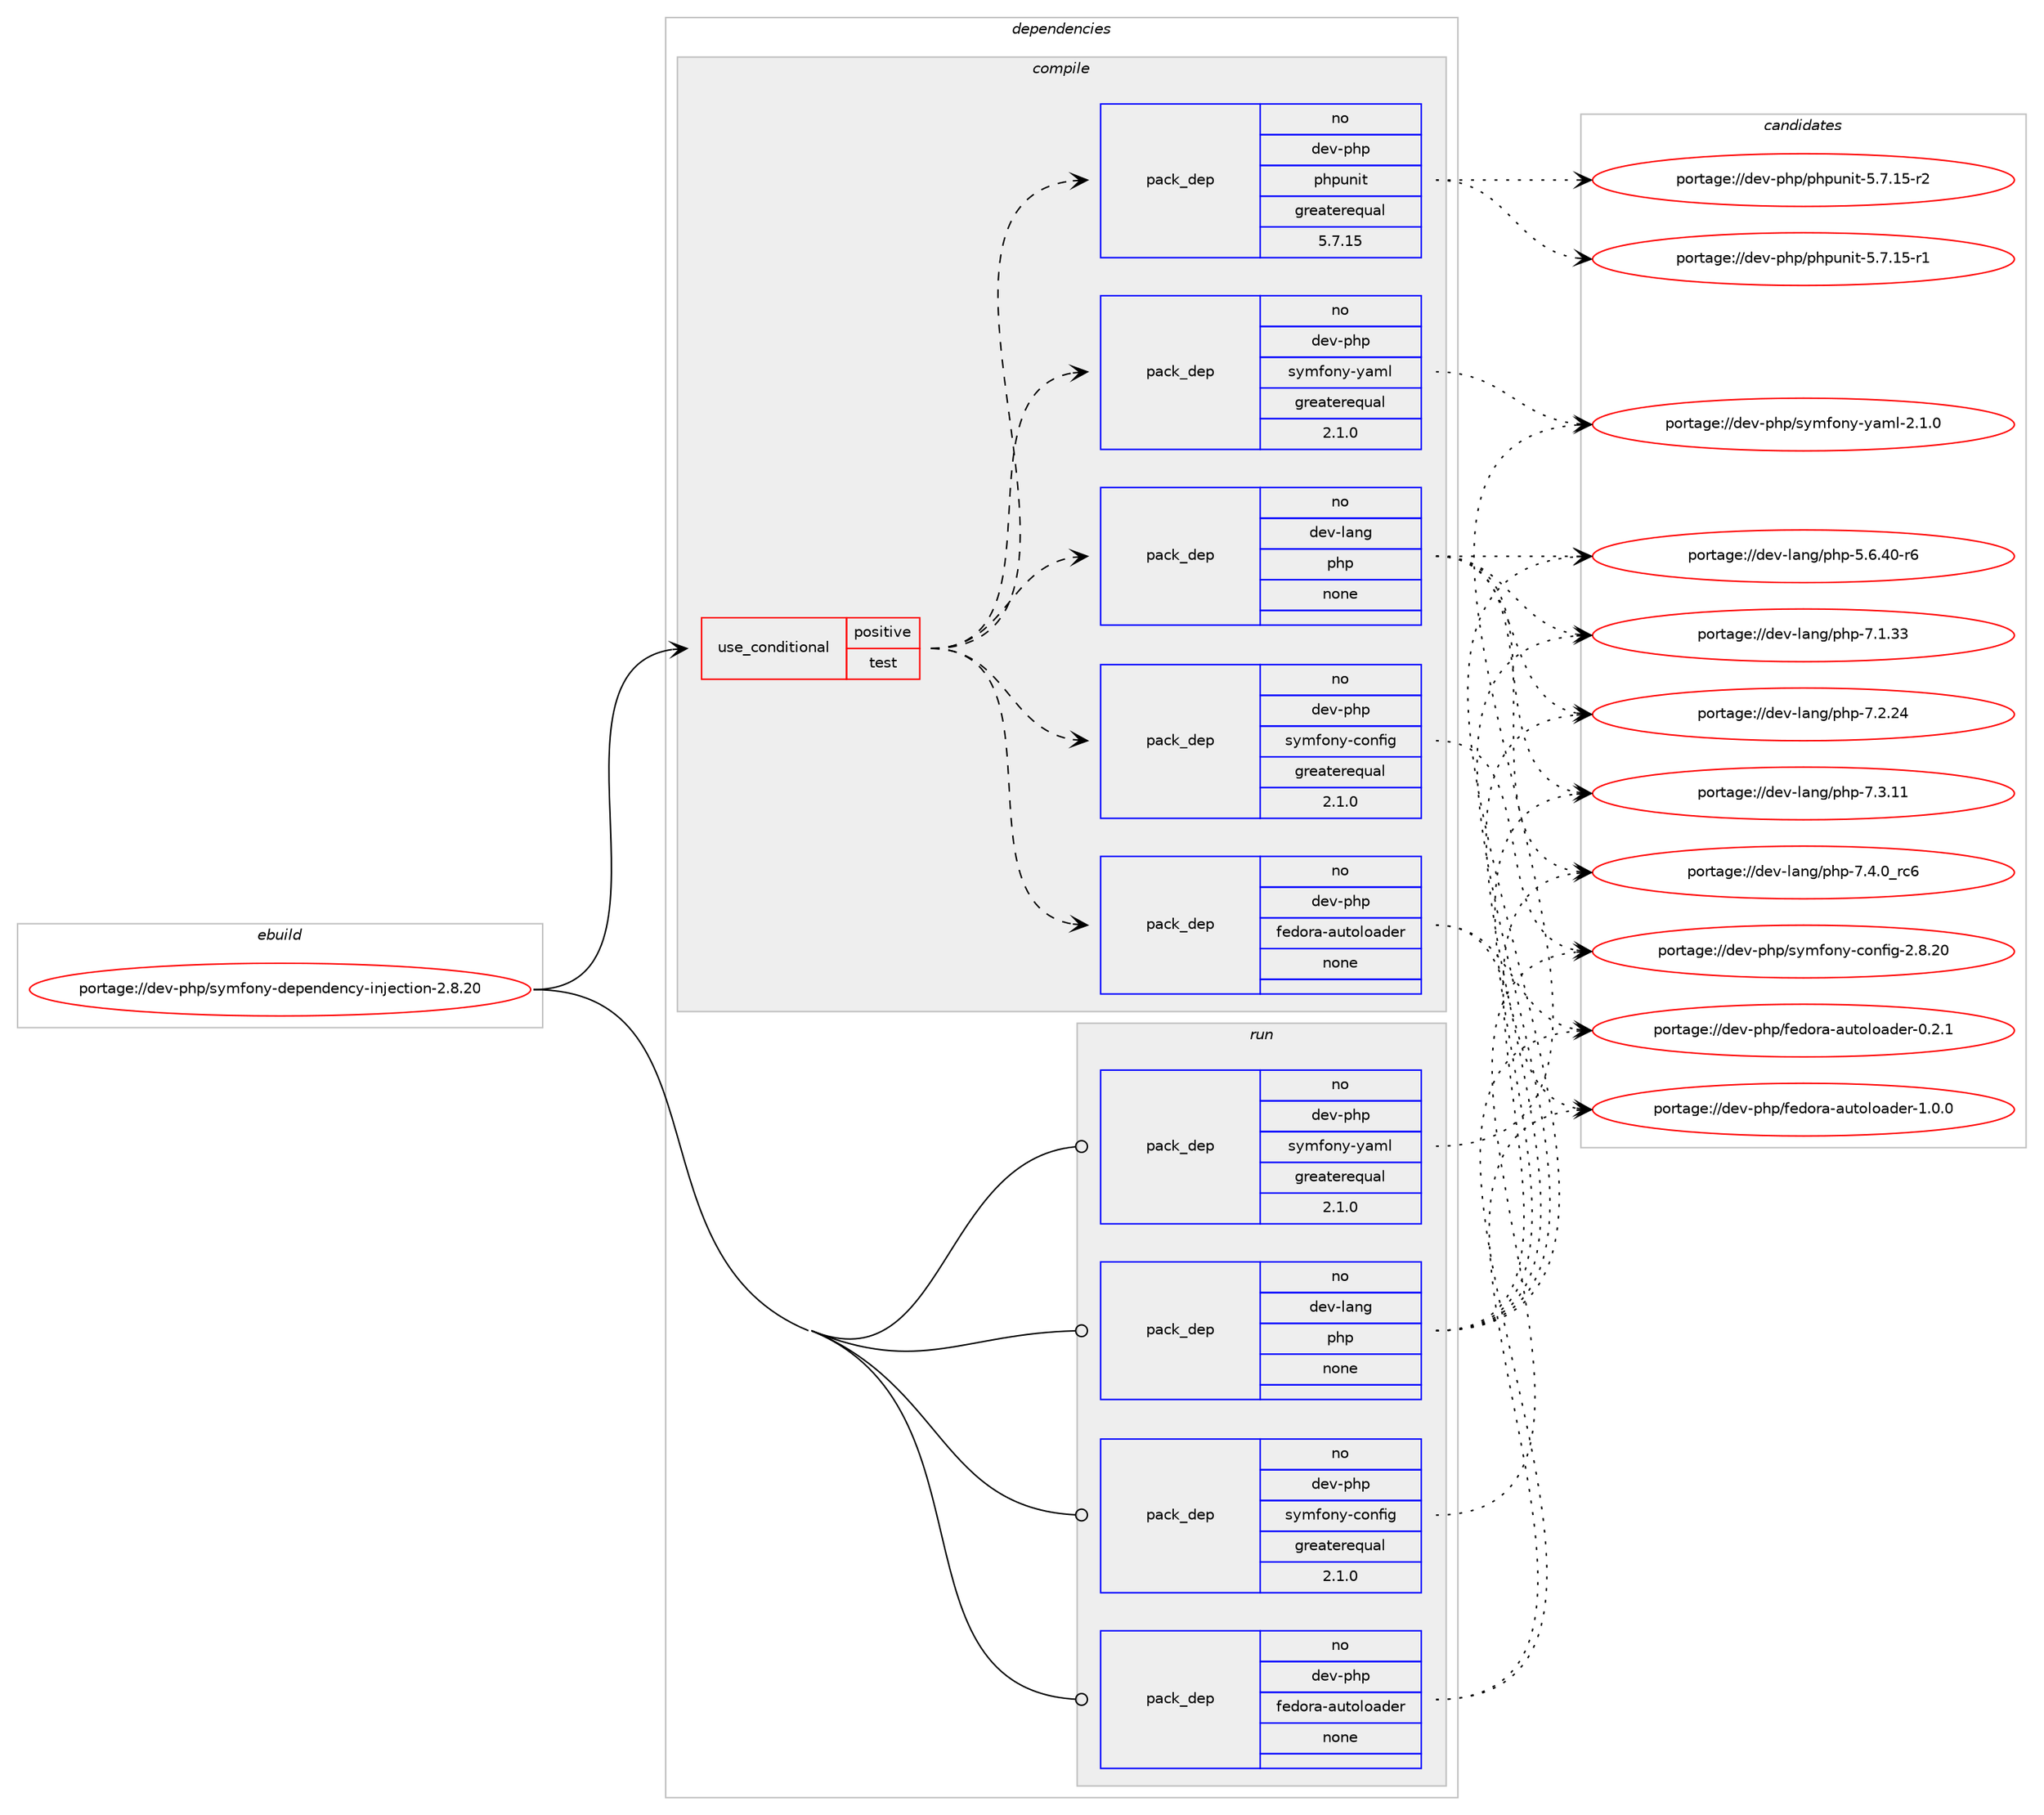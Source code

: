 digraph prolog {

# *************
# Graph options
# *************

newrank=true;
concentrate=true;
compound=true;
graph [rankdir=LR,fontname=Helvetica,fontsize=10,ranksep=1.5];#, ranksep=2.5, nodesep=0.2];
edge  [arrowhead=vee];
node  [fontname=Helvetica,fontsize=10];

# **********
# The ebuild
# **********

subgraph cluster_leftcol {
color=gray;
rank=same;
label=<<i>ebuild</i>>;
id [label="portage://dev-php/symfony-dependency-injection-2.8.20", color=red, width=4, href="../dev-php/symfony-dependency-injection-2.8.20.svg"];
}

# ****************
# The dependencies
# ****************

subgraph cluster_midcol {
color=gray;
label=<<i>dependencies</i>>;
subgraph cluster_compile {
fillcolor="#eeeeee";
style=filled;
label=<<i>compile</i>>;
subgraph cond24760 {
dependency126998 [label=<<TABLE BORDER="0" CELLBORDER="1" CELLSPACING="0" CELLPADDING="4"><TR><TD ROWSPAN="3" CELLPADDING="10">use_conditional</TD></TR><TR><TD>positive</TD></TR><TR><TD>test</TD></TR></TABLE>>, shape=none, color=red];
subgraph pack98945 {
dependency126999 [label=<<TABLE BORDER="0" CELLBORDER="1" CELLSPACING="0" CELLPADDING="4" WIDTH="220"><TR><TD ROWSPAN="6" CELLPADDING="30">pack_dep</TD></TR><TR><TD WIDTH="110">no</TD></TR><TR><TD>dev-lang</TD></TR><TR><TD>php</TD></TR><TR><TD>none</TD></TR><TR><TD></TD></TR></TABLE>>, shape=none, color=blue];
}
dependency126998:e -> dependency126999:w [weight=20,style="dashed",arrowhead="vee"];
subgraph pack98946 {
dependency127000 [label=<<TABLE BORDER="0" CELLBORDER="1" CELLSPACING="0" CELLPADDING="4" WIDTH="220"><TR><TD ROWSPAN="6" CELLPADDING="30">pack_dep</TD></TR><TR><TD WIDTH="110">no</TD></TR><TR><TD>dev-php</TD></TR><TR><TD>fedora-autoloader</TD></TR><TR><TD>none</TD></TR><TR><TD></TD></TR></TABLE>>, shape=none, color=blue];
}
dependency126998:e -> dependency127000:w [weight=20,style="dashed",arrowhead="vee"];
subgraph pack98947 {
dependency127001 [label=<<TABLE BORDER="0" CELLBORDER="1" CELLSPACING="0" CELLPADDING="4" WIDTH="220"><TR><TD ROWSPAN="6" CELLPADDING="30">pack_dep</TD></TR><TR><TD WIDTH="110">no</TD></TR><TR><TD>dev-php</TD></TR><TR><TD>symfony-config</TD></TR><TR><TD>greaterequal</TD></TR><TR><TD>2.1.0</TD></TR></TABLE>>, shape=none, color=blue];
}
dependency126998:e -> dependency127001:w [weight=20,style="dashed",arrowhead="vee"];
subgraph pack98948 {
dependency127002 [label=<<TABLE BORDER="0" CELLBORDER="1" CELLSPACING="0" CELLPADDING="4" WIDTH="220"><TR><TD ROWSPAN="6" CELLPADDING="30">pack_dep</TD></TR><TR><TD WIDTH="110">no</TD></TR><TR><TD>dev-php</TD></TR><TR><TD>symfony-yaml</TD></TR><TR><TD>greaterequal</TD></TR><TR><TD>2.1.0</TD></TR></TABLE>>, shape=none, color=blue];
}
dependency126998:e -> dependency127002:w [weight=20,style="dashed",arrowhead="vee"];
subgraph pack98949 {
dependency127003 [label=<<TABLE BORDER="0" CELLBORDER="1" CELLSPACING="0" CELLPADDING="4" WIDTH="220"><TR><TD ROWSPAN="6" CELLPADDING="30">pack_dep</TD></TR><TR><TD WIDTH="110">no</TD></TR><TR><TD>dev-php</TD></TR><TR><TD>phpunit</TD></TR><TR><TD>greaterequal</TD></TR><TR><TD>5.7.15</TD></TR></TABLE>>, shape=none, color=blue];
}
dependency126998:e -> dependency127003:w [weight=20,style="dashed",arrowhead="vee"];
}
id:e -> dependency126998:w [weight=20,style="solid",arrowhead="vee"];
}
subgraph cluster_compileandrun {
fillcolor="#eeeeee";
style=filled;
label=<<i>compile and run</i>>;
}
subgraph cluster_run {
fillcolor="#eeeeee";
style=filled;
label=<<i>run</i>>;
subgraph pack98950 {
dependency127004 [label=<<TABLE BORDER="0" CELLBORDER="1" CELLSPACING="0" CELLPADDING="4" WIDTH="220"><TR><TD ROWSPAN="6" CELLPADDING="30">pack_dep</TD></TR><TR><TD WIDTH="110">no</TD></TR><TR><TD>dev-lang</TD></TR><TR><TD>php</TD></TR><TR><TD>none</TD></TR><TR><TD></TD></TR></TABLE>>, shape=none, color=blue];
}
id:e -> dependency127004:w [weight=20,style="solid",arrowhead="odot"];
subgraph pack98951 {
dependency127005 [label=<<TABLE BORDER="0" CELLBORDER="1" CELLSPACING="0" CELLPADDING="4" WIDTH="220"><TR><TD ROWSPAN="6" CELLPADDING="30">pack_dep</TD></TR><TR><TD WIDTH="110">no</TD></TR><TR><TD>dev-php</TD></TR><TR><TD>fedora-autoloader</TD></TR><TR><TD>none</TD></TR><TR><TD></TD></TR></TABLE>>, shape=none, color=blue];
}
id:e -> dependency127005:w [weight=20,style="solid",arrowhead="odot"];
subgraph pack98952 {
dependency127006 [label=<<TABLE BORDER="0" CELLBORDER="1" CELLSPACING="0" CELLPADDING="4" WIDTH="220"><TR><TD ROWSPAN="6" CELLPADDING="30">pack_dep</TD></TR><TR><TD WIDTH="110">no</TD></TR><TR><TD>dev-php</TD></TR><TR><TD>symfony-config</TD></TR><TR><TD>greaterequal</TD></TR><TR><TD>2.1.0</TD></TR></TABLE>>, shape=none, color=blue];
}
id:e -> dependency127006:w [weight=20,style="solid",arrowhead="odot"];
subgraph pack98953 {
dependency127007 [label=<<TABLE BORDER="0" CELLBORDER="1" CELLSPACING="0" CELLPADDING="4" WIDTH="220"><TR><TD ROWSPAN="6" CELLPADDING="30">pack_dep</TD></TR><TR><TD WIDTH="110">no</TD></TR><TR><TD>dev-php</TD></TR><TR><TD>symfony-yaml</TD></TR><TR><TD>greaterequal</TD></TR><TR><TD>2.1.0</TD></TR></TABLE>>, shape=none, color=blue];
}
id:e -> dependency127007:w [weight=20,style="solid",arrowhead="odot"];
}
}

# **************
# The candidates
# **************

subgraph cluster_choices {
rank=same;
color=gray;
label=<<i>candidates</i>>;

subgraph choice98945 {
color=black;
nodesep=1;
choiceportage100101118451089711010347112104112455346544652484511454 [label="portage://dev-lang/php-5.6.40-r6", color=red, width=4,href="../dev-lang/php-5.6.40-r6.svg"];
choiceportage10010111845108971101034711210411245554649465151 [label="portage://dev-lang/php-7.1.33", color=red, width=4,href="../dev-lang/php-7.1.33.svg"];
choiceportage10010111845108971101034711210411245554650465052 [label="portage://dev-lang/php-7.2.24", color=red, width=4,href="../dev-lang/php-7.2.24.svg"];
choiceportage10010111845108971101034711210411245554651464949 [label="portage://dev-lang/php-7.3.11", color=red, width=4,href="../dev-lang/php-7.3.11.svg"];
choiceportage100101118451089711010347112104112455546524648951149954 [label="portage://dev-lang/php-7.4.0_rc6", color=red, width=4,href="../dev-lang/php-7.4.0_rc6.svg"];
dependency126999:e -> choiceportage100101118451089711010347112104112455346544652484511454:w [style=dotted,weight="100"];
dependency126999:e -> choiceportage10010111845108971101034711210411245554649465151:w [style=dotted,weight="100"];
dependency126999:e -> choiceportage10010111845108971101034711210411245554650465052:w [style=dotted,weight="100"];
dependency126999:e -> choiceportage10010111845108971101034711210411245554651464949:w [style=dotted,weight="100"];
dependency126999:e -> choiceportage100101118451089711010347112104112455546524648951149954:w [style=dotted,weight="100"];
}
subgraph choice98946 {
color=black;
nodesep=1;
choiceportage100101118451121041124710210110011111497459711711611110811197100101114454846504649 [label="portage://dev-php/fedora-autoloader-0.2.1", color=red, width=4,href="../dev-php/fedora-autoloader-0.2.1.svg"];
choiceportage100101118451121041124710210110011111497459711711611110811197100101114454946484648 [label="portage://dev-php/fedora-autoloader-1.0.0", color=red, width=4,href="../dev-php/fedora-autoloader-1.0.0.svg"];
dependency127000:e -> choiceportage100101118451121041124710210110011111497459711711611110811197100101114454846504649:w [style=dotted,weight="100"];
dependency127000:e -> choiceportage100101118451121041124710210110011111497459711711611110811197100101114454946484648:w [style=dotted,weight="100"];
}
subgraph choice98947 {
color=black;
nodesep=1;
choiceportage1001011184511210411247115121109102111110121459911111010210510345504656465048 [label="portage://dev-php/symfony-config-2.8.20", color=red, width=4,href="../dev-php/symfony-config-2.8.20.svg"];
dependency127001:e -> choiceportage1001011184511210411247115121109102111110121459911111010210510345504656465048:w [style=dotted,weight="100"];
}
subgraph choice98948 {
color=black;
nodesep=1;
choiceportage10010111845112104112471151211091021111101214512197109108455046494648 [label="portage://dev-php/symfony-yaml-2.1.0", color=red, width=4,href="../dev-php/symfony-yaml-2.1.0.svg"];
dependency127002:e -> choiceportage10010111845112104112471151211091021111101214512197109108455046494648:w [style=dotted,weight="100"];
}
subgraph choice98949 {
color=black;
nodesep=1;
choiceportage1001011184511210411247112104112117110105116455346554649534511449 [label="portage://dev-php/phpunit-5.7.15-r1", color=red, width=4,href="../dev-php/phpunit-5.7.15-r1.svg"];
choiceportage1001011184511210411247112104112117110105116455346554649534511450 [label="portage://dev-php/phpunit-5.7.15-r2", color=red, width=4,href="../dev-php/phpunit-5.7.15-r2.svg"];
dependency127003:e -> choiceportage1001011184511210411247112104112117110105116455346554649534511449:w [style=dotted,weight="100"];
dependency127003:e -> choiceportage1001011184511210411247112104112117110105116455346554649534511450:w [style=dotted,weight="100"];
}
subgraph choice98950 {
color=black;
nodesep=1;
choiceportage100101118451089711010347112104112455346544652484511454 [label="portage://dev-lang/php-5.6.40-r6", color=red, width=4,href="../dev-lang/php-5.6.40-r6.svg"];
choiceportage10010111845108971101034711210411245554649465151 [label="portage://dev-lang/php-7.1.33", color=red, width=4,href="../dev-lang/php-7.1.33.svg"];
choiceportage10010111845108971101034711210411245554650465052 [label="portage://dev-lang/php-7.2.24", color=red, width=4,href="../dev-lang/php-7.2.24.svg"];
choiceportage10010111845108971101034711210411245554651464949 [label="portage://dev-lang/php-7.3.11", color=red, width=4,href="../dev-lang/php-7.3.11.svg"];
choiceportage100101118451089711010347112104112455546524648951149954 [label="portage://dev-lang/php-7.4.0_rc6", color=red, width=4,href="../dev-lang/php-7.4.0_rc6.svg"];
dependency127004:e -> choiceportage100101118451089711010347112104112455346544652484511454:w [style=dotted,weight="100"];
dependency127004:e -> choiceportage10010111845108971101034711210411245554649465151:w [style=dotted,weight="100"];
dependency127004:e -> choiceportage10010111845108971101034711210411245554650465052:w [style=dotted,weight="100"];
dependency127004:e -> choiceportage10010111845108971101034711210411245554651464949:w [style=dotted,weight="100"];
dependency127004:e -> choiceportage100101118451089711010347112104112455546524648951149954:w [style=dotted,weight="100"];
}
subgraph choice98951 {
color=black;
nodesep=1;
choiceportage100101118451121041124710210110011111497459711711611110811197100101114454846504649 [label="portage://dev-php/fedora-autoloader-0.2.1", color=red, width=4,href="../dev-php/fedora-autoloader-0.2.1.svg"];
choiceportage100101118451121041124710210110011111497459711711611110811197100101114454946484648 [label="portage://dev-php/fedora-autoloader-1.0.0", color=red, width=4,href="../dev-php/fedora-autoloader-1.0.0.svg"];
dependency127005:e -> choiceportage100101118451121041124710210110011111497459711711611110811197100101114454846504649:w [style=dotted,weight="100"];
dependency127005:e -> choiceportage100101118451121041124710210110011111497459711711611110811197100101114454946484648:w [style=dotted,weight="100"];
}
subgraph choice98952 {
color=black;
nodesep=1;
choiceportage1001011184511210411247115121109102111110121459911111010210510345504656465048 [label="portage://dev-php/symfony-config-2.8.20", color=red, width=4,href="../dev-php/symfony-config-2.8.20.svg"];
dependency127006:e -> choiceportage1001011184511210411247115121109102111110121459911111010210510345504656465048:w [style=dotted,weight="100"];
}
subgraph choice98953 {
color=black;
nodesep=1;
choiceportage10010111845112104112471151211091021111101214512197109108455046494648 [label="portage://dev-php/symfony-yaml-2.1.0", color=red, width=4,href="../dev-php/symfony-yaml-2.1.0.svg"];
dependency127007:e -> choiceportage10010111845112104112471151211091021111101214512197109108455046494648:w [style=dotted,weight="100"];
}
}

}
